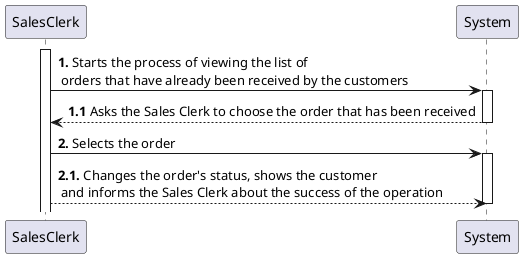 @startuml
'https://plantuml.com/sequence-diagram

activate SalesClerk
SalesClerk -> System: **1.** Starts the process of viewing the list of \n orders that have already been received by the customers
activate System
System --> SalesClerk: **1.1** Asks the Sales Clerk to choose the order that has been received
deactivate System

SalesClerk -> System: **2.** Selects the order
activate System
System <-- SalesClerk: **2.1.** Changes the order's status, shows the customer\n and informs the Sales Clerk about the success of the operation
deactivate System

@enduml